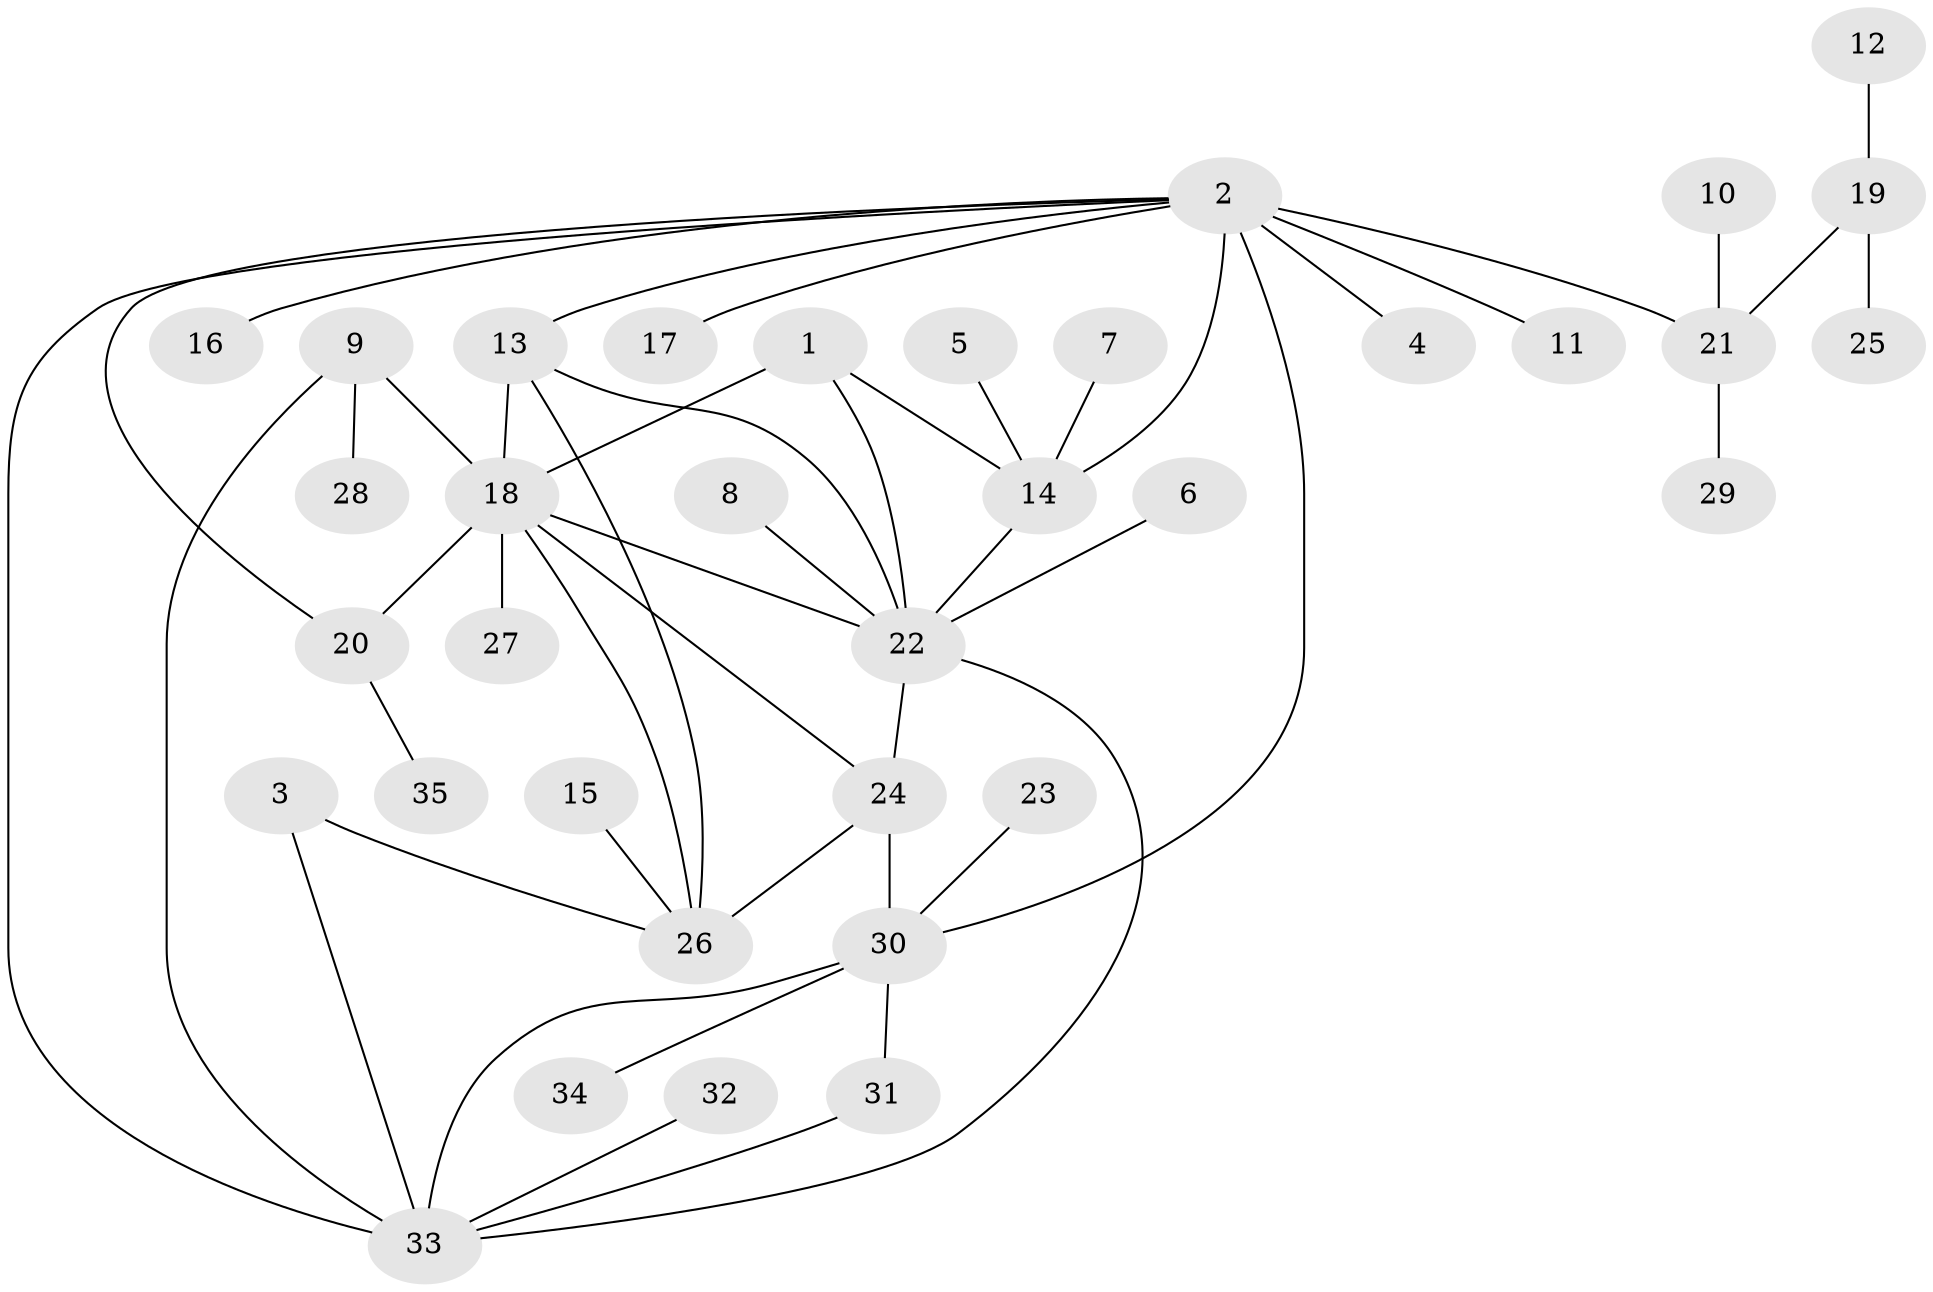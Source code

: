 // original degree distribution, {8: 0.014492753623188406, 6: 0.07246376811594203, 10: 0.028985507246376812, 4: 0.043478260869565216, 5: 0.043478260869565216, 7: 0.028985507246376812, 3: 0.08695652173913043, 2: 0.11594202898550725, 1: 0.5652173913043478}
// Generated by graph-tools (version 1.1) at 2025/26/03/09/25 03:26:49]
// undirected, 35 vertices, 48 edges
graph export_dot {
graph [start="1"]
  node [color=gray90,style=filled];
  1;
  2;
  3;
  4;
  5;
  6;
  7;
  8;
  9;
  10;
  11;
  12;
  13;
  14;
  15;
  16;
  17;
  18;
  19;
  20;
  21;
  22;
  23;
  24;
  25;
  26;
  27;
  28;
  29;
  30;
  31;
  32;
  33;
  34;
  35;
  1 -- 14 [weight=1.0];
  1 -- 18 [weight=1.0];
  1 -- 22 [weight=1.0];
  2 -- 4 [weight=1.0];
  2 -- 11 [weight=1.0];
  2 -- 13 [weight=1.0];
  2 -- 14 [weight=1.0];
  2 -- 16 [weight=1.0];
  2 -- 17 [weight=1.0];
  2 -- 20 [weight=1.0];
  2 -- 21 [weight=2.0];
  2 -- 30 [weight=1.0];
  2 -- 33 [weight=1.0];
  3 -- 26 [weight=1.0];
  3 -- 33 [weight=1.0];
  5 -- 14 [weight=1.0];
  6 -- 22 [weight=1.0];
  7 -- 14 [weight=1.0];
  8 -- 22 [weight=1.0];
  9 -- 18 [weight=2.0];
  9 -- 28 [weight=1.0];
  9 -- 33 [weight=2.0];
  10 -- 21 [weight=1.0];
  12 -- 19 [weight=1.0];
  13 -- 18 [weight=1.0];
  13 -- 22 [weight=1.0];
  13 -- 26 [weight=1.0];
  14 -- 22 [weight=1.0];
  15 -- 26 [weight=1.0];
  18 -- 20 [weight=1.0];
  18 -- 22 [weight=1.0];
  18 -- 24 [weight=1.0];
  18 -- 26 [weight=1.0];
  18 -- 27 [weight=1.0];
  19 -- 21 [weight=1.0];
  19 -- 25 [weight=1.0];
  20 -- 35 [weight=1.0];
  21 -- 29 [weight=1.0];
  22 -- 24 [weight=1.0];
  22 -- 33 [weight=1.0];
  23 -- 30 [weight=1.0];
  24 -- 26 [weight=1.0];
  24 -- 30 [weight=2.0];
  30 -- 31 [weight=1.0];
  30 -- 33 [weight=1.0];
  30 -- 34 [weight=1.0];
  31 -- 33 [weight=1.0];
  32 -- 33 [weight=1.0];
}

